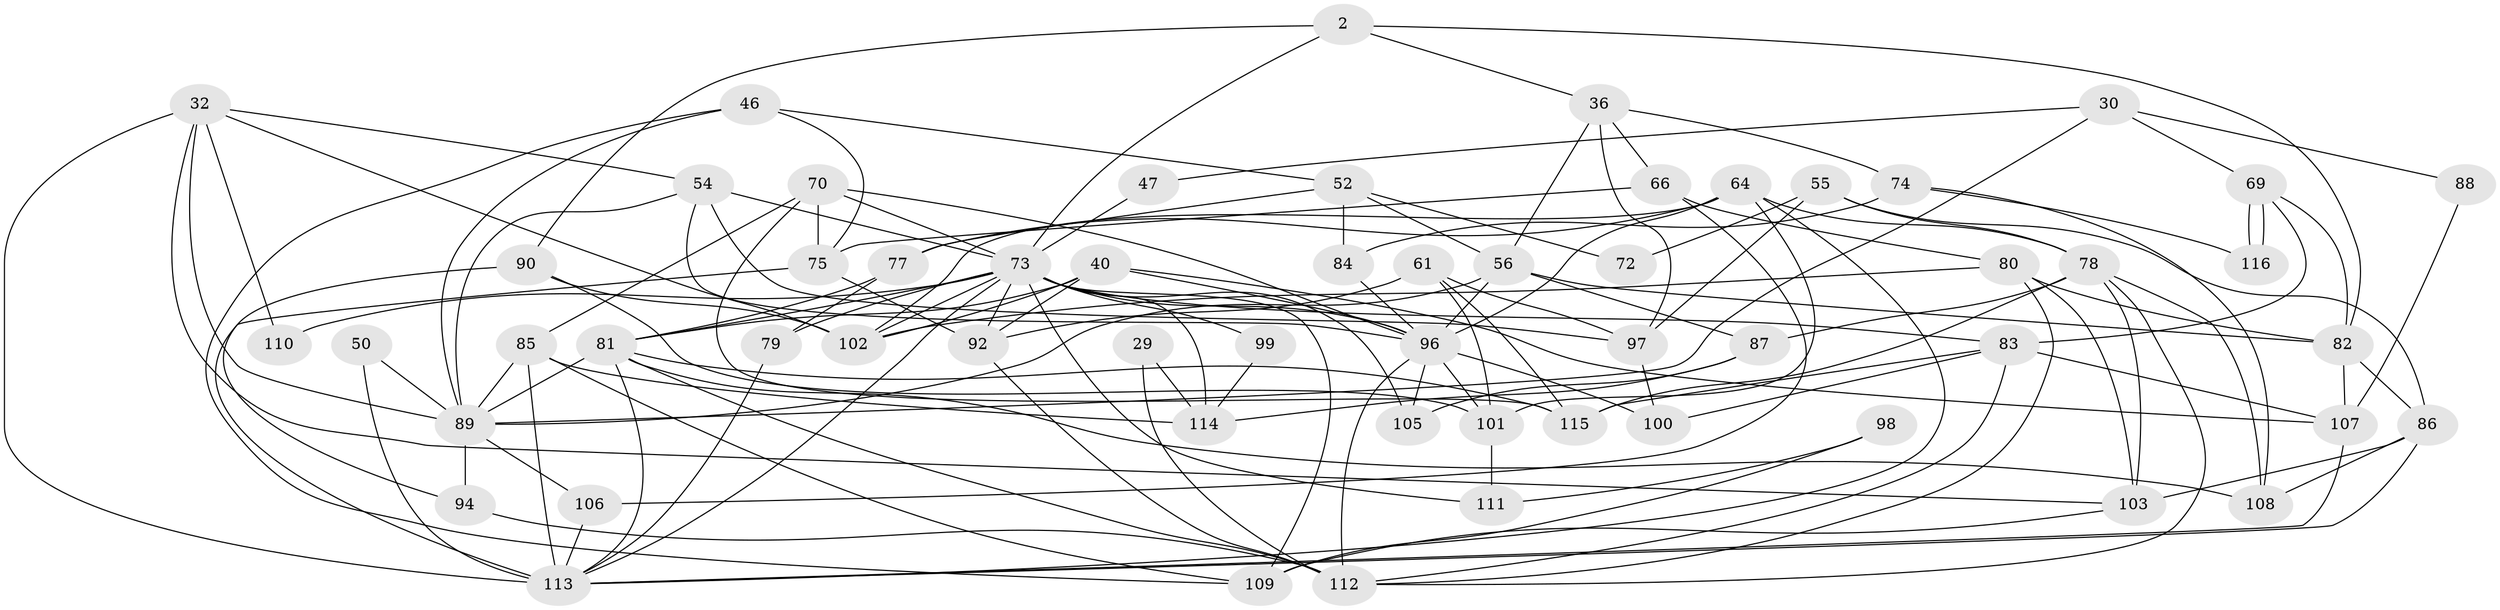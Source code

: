 // original degree distribution, {4: 0.25, 5: 0.21551724137931033, 3: 0.25, 7: 0.017241379310344827, 2: 0.14655172413793102, 6: 0.10344827586206896, 8: 0.017241379310344827}
// Generated by graph-tools (version 1.1) at 2025/51/03/09/25 04:51:01]
// undirected, 58 vertices, 141 edges
graph export_dot {
graph [start="1"]
  node [color=gray90,style=filled];
  2;
  29;
  30;
  32;
  36;
  40 [super="+35"];
  46 [super="+22"];
  47;
  50;
  52 [super="+17"];
  54 [super="+37"];
  55;
  56 [super="+42"];
  61;
  64 [super="+15"];
  66;
  69;
  70 [super="+21+62"];
  72;
  73 [super="+53+65+63+68"];
  74;
  75 [super="+57"];
  77;
  78 [super="+14+71"];
  79;
  80 [super="+49"];
  81 [super="+10+58+3"];
  82 [super="+27"];
  83 [super="+8"];
  84;
  85 [super="+19+5"];
  86;
  87;
  88;
  89 [super="+28"];
  90;
  92 [super="+13"];
  94;
  96 [super="+67+51"];
  97 [super="+4+91"];
  98;
  99;
  100;
  101 [super="+45"];
  102 [super="+48+20"];
  103 [super="+76"];
  105;
  106 [super="+60"];
  107 [super="+18"];
  108 [super="+43"];
  109 [super="+1"];
  110;
  111;
  112 [super="+24+95"];
  113 [super="+6+93+59"];
  114 [super="+104"];
  115;
  116;
  2 -- 36;
  2 -- 82;
  2 -- 90;
  2 -- 73;
  29 -- 114;
  29 -- 112;
  30 -- 69;
  30 -- 47;
  30 -- 88;
  30 -- 89;
  32 -- 54 [weight=2];
  32 -- 89;
  32 -- 103 [weight=2];
  32 -- 110;
  32 -- 113;
  32 -- 102;
  36 -- 56;
  36 -- 66;
  36 -- 74;
  36 -- 97;
  40 -- 107 [weight=2];
  40 -- 81;
  40 -- 92;
  40 -- 96;
  40 -- 102 [weight=2];
  46 -- 75;
  46 -- 89;
  46 -- 52;
  46 -- 109;
  47 -- 73;
  50 -- 113;
  50 -- 89;
  52 -- 84;
  52 -- 72;
  52 -- 77;
  52 -- 56;
  54 -- 73 [weight=4];
  54 -- 97;
  54 -- 89;
  54 -- 96 [weight=2];
  55 -- 78;
  55 -- 72;
  55 -- 86;
  55 -- 97;
  56 -- 82 [weight=2];
  56 -- 87;
  56 -- 96;
  56 -- 89;
  61 -- 101;
  61 -- 92;
  61 -- 115;
  61 -- 97;
  64 -- 77;
  64 -- 113;
  64 -- 78;
  64 -- 96;
  64 -- 101;
  64 -- 102 [weight=3];
  66 -- 75;
  66 -- 80;
  66 -- 106;
  69 -- 83;
  69 -- 116;
  69 -- 116;
  69 -- 82;
  70 -- 75 [weight=2];
  70 -- 85;
  70 -- 73 [weight=2];
  70 -- 96;
  70 -- 115;
  73 -- 102 [weight=3];
  73 -- 110;
  73 -- 109;
  73 -- 111;
  73 -- 96;
  73 -- 99;
  73 -- 105;
  73 -- 81;
  73 -- 114;
  73 -- 92;
  73 -- 113;
  73 -- 83;
  73 -- 79;
  74 -- 108;
  74 -- 84;
  74 -- 116;
  75 -- 92;
  75 -- 113 [weight=3];
  77 -- 79;
  77 -- 81;
  78 -- 108 [weight=2];
  78 -- 103;
  78 -- 115;
  78 -- 87;
  78 -- 112;
  79 -- 113;
  80 -- 112;
  80 -- 102 [weight=2];
  80 -- 103;
  80 -- 82;
  81 -- 115;
  81 -- 89 [weight=2];
  81 -- 113;
  81 -- 108 [weight=2];
  81 -- 112;
  82 -- 107;
  82 -- 86;
  83 -- 100 [weight=2];
  83 -- 107;
  83 -- 115;
  83 -- 112 [weight=2];
  84 -- 96;
  85 -- 113 [weight=3];
  85 -- 114 [weight=3];
  85 -- 109;
  85 -- 89;
  86 -- 103;
  86 -- 108;
  86 -- 113;
  87 -- 105;
  87 -- 114;
  88 -- 107;
  89 -- 106;
  89 -- 94;
  90 -- 94;
  90 -- 101;
  90 -- 102;
  92 -- 112;
  94 -- 112;
  96 -- 100 [weight=2];
  96 -- 112 [weight=2];
  96 -- 105 [weight=2];
  96 -- 101 [weight=2];
  97 -- 100 [weight=2];
  98 -- 109;
  98 -- 111;
  99 -- 114;
  101 -- 111;
  103 -- 109;
  106 -- 113;
  107 -- 113 [weight=2];
}
